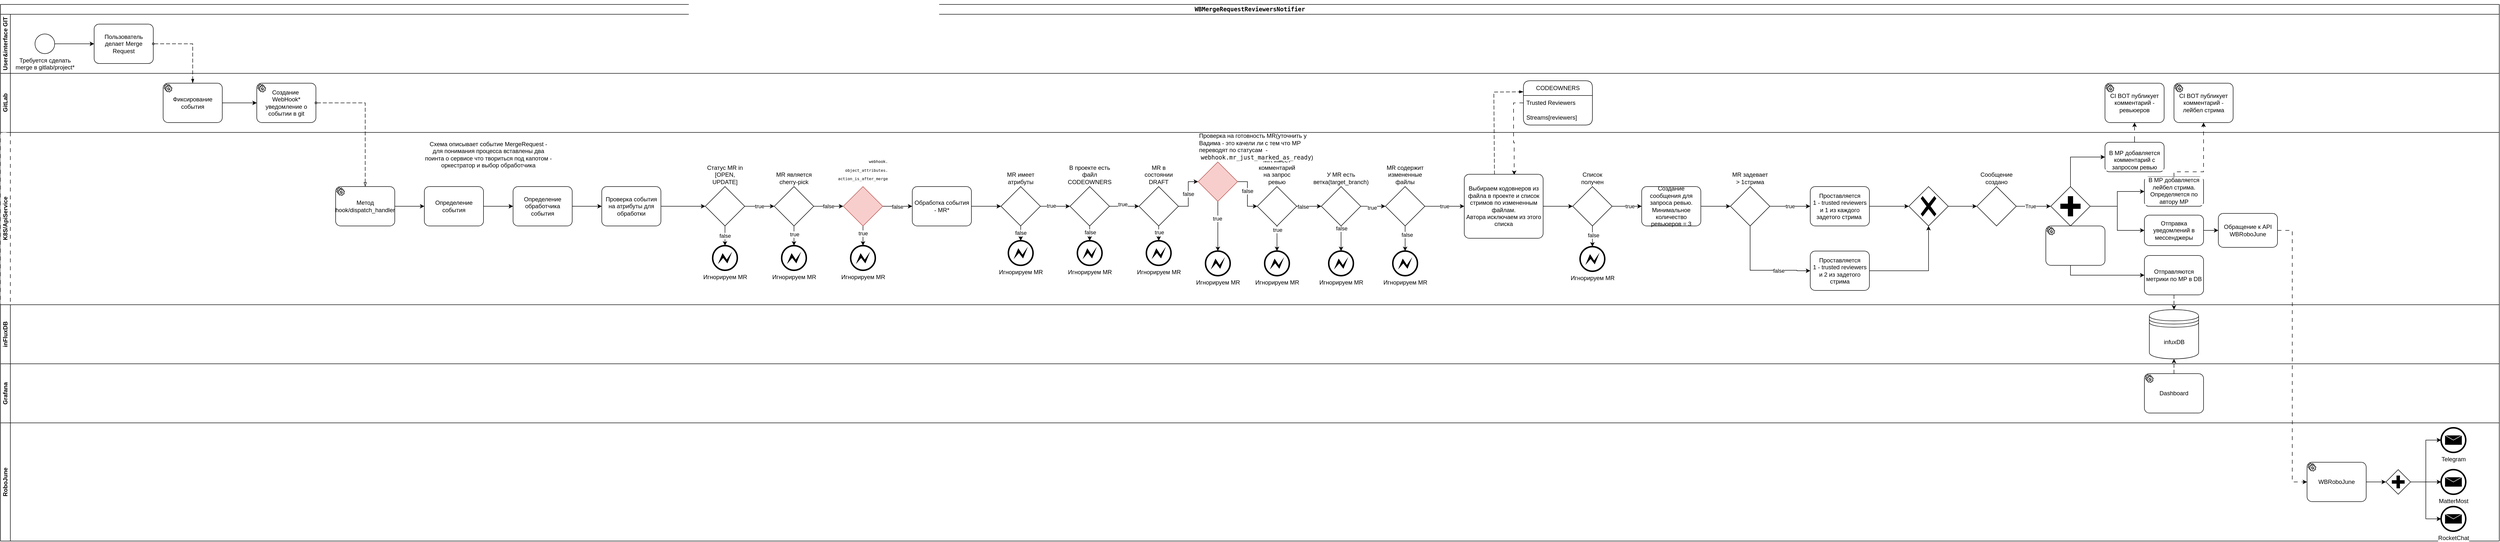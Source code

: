 <mxfile version="24.7.6">
  <diagram name="Страница — 1" id="nklOkvfzrRtws5OwsM_5">
    <mxGraphModel dx="575" dy="325" grid="1" gridSize="10" guides="1" tooltips="1" connect="1" arrows="1" fold="1" page="1" pageScale="1" pageWidth="827" pageHeight="1169" math="0" shadow="0">
      <root>
        <mxCell id="0" />
        <mxCell id="1" parent="0" />
        <mxCell id="sufuKQDrphvWgy2W6EgG-2" value="Требуется сделать &lt;br&gt;merge в gitlab/project*" style="points=[[0.145,0.145,0],[0.5,0,0],[0.855,0.145,0],[1,0.5,0],[0.855,0.855,0],[0.5,1,0],[0.145,0.855,0],[0,0.5,0]];shape=mxgraph.bpmn.event;html=1;verticalLabelPosition=bottom;labelBackgroundColor=#ffffff;verticalAlign=top;align=center;perimeter=ellipsePerimeter;outlineConnect=0;aspect=fixed;outline=standard;symbol=general;" vertex="1" parent="1">
          <mxGeometry x="80" y="80" width="40" height="40" as="geometry" />
        </mxCell>
        <mxCell id="sufuKQDrphvWgy2W6EgG-3" value="Пользователь делает Merge Request" style="points=[[0.25,0,0],[0.5,0,0],[0.75,0,0],[1,0.25,0],[1,0.5,0],[1,0.75,0],[0.75,1,0],[0.5,1,0],[0.25,1,0],[0,0.75,0],[0,0.5,0],[0,0.25,0]];shape=mxgraph.bpmn.task;whiteSpace=wrap;rectStyle=rounded;size=10;html=1;container=1;expand=0;collapsible=0;taskMarker=abstract;" vertex="1" parent="1">
          <mxGeometry x="200" y="60" width="120" height="80" as="geometry" />
        </mxCell>
        <mxCell id="sufuKQDrphvWgy2W6EgG-8" style="edgeStyle=orthogonalEdgeStyle;rounded=0;orthogonalLoop=1;jettySize=auto;html=1;entryX=0;entryY=0.5;entryDx=0;entryDy=0;entryPerimeter=0;" edge="1" parent="1" source="sufuKQDrphvWgy2W6EgG-2" target="sufuKQDrphvWgy2W6EgG-3">
          <mxGeometry relative="1" as="geometry" />
        </mxCell>
        <mxCell id="sufuKQDrphvWgy2W6EgG-11" value="&lt;div style=&quot;background-color:#ffffff;color:#080808&quot;&gt;&lt;pre style=&quot;font-family:&#39;JetBrains Mono&#39;,monospace;font-size:9,8pt;&quot;&gt;&lt;span style=&quot;color:#000000;&quot;&gt;WBMergeRequestReviewersNotifier&lt;/span&gt;&lt;/pre&gt;&lt;/div&gt;" style="swimlane;html=1;childLayout=stackLayout;resizeParent=1;resizeParentMax=0;horizontal=1;startSize=20;horizontalStack=0;whiteSpace=wrap;movable=1;resizable=1;rotatable=1;deletable=1;editable=1;locked=0;connectable=1;fillStyle=hatch;" vertex="1" parent="1">
          <mxGeometry x="10" y="20" width="5070" height="610" as="geometry" />
        </mxCell>
        <mxCell id="sufuKQDrphvWgy2W6EgG-12" value="User&amp;amp;interface GIT" style="swimlane;html=1;startSize=20;horizontal=0;" vertex="1" parent="sufuKQDrphvWgy2W6EgG-11">
          <mxGeometry y="20" width="5070" height="120" as="geometry">
            <mxRectangle y="20" width="480" height="30" as="alternateBounds" />
          </mxGeometry>
        </mxCell>
        <mxCell id="sufuKQDrphvWgy2W6EgG-22" value="" style="dashed=1;dashPattern=8 4;endArrow=blockThin;endFill=1;startArrow=oval;startFill=0;endSize=6;startSize=4;html=1;rounded=0;entryX=0.5;entryY=0;entryDx=0;entryDy=0;entryPerimeter=0;" edge="1" parent="sufuKQDrphvWgy2W6EgG-12" target="sufuKQDrphvWgy2W6EgG-21">
          <mxGeometry width="160" relative="1" as="geometry">
            <mxPoint x="310" y="60" as="sourcePoint" />
            <mxPoint x="470" y="60" as="targetPoint" />
            <Array as="points">
              <mxPoint x="390" y="60" />
            </Array>
          </mxGeometry>
        </mxCell>
        <mxCell id="sufuKQDrphvWgy2W6EgG-13" value="GitLab" style="swimlane;html=1;startSize=20;horizontal=0;" vertex="1" parent="sufuKQDrphvWgy2W6EgG-11">
          <mxGeometry y="140" width="5070" height="120" as="geometry" />
        </mxCell>
        <mxCell id="sufuKQDrphvWgy2W6EgG-20" value="Создание&amp;nbsp;&lt;br&gt;WebHook*&lt;br&gt;уведомление о событии в git" style="points=[[0.25,0,0],[0.5,0,0],[0.75,0,0],[1,0.25,0],[1,0.5,0],[1,0.75,0],[0.75,1,0],[0.5,1,0],[0.25,1,0],[0,0.75,0],[0,0.5,0],[0,0.25,0]];shape=mxgraph.bpmn.task;whiteSpace=wrap;rectStyle=rounded;size=10;html=1;container=1;expand=0;collapsible=0;taskMarker=service;" vertex="1" parent="sufuKQDrphvWgy2W6EgG-13">
          <mxGeometry x="520" y="20" width="120" height="80" as="geometry" />
        </mxCell>
        <mxCell id="sufuKQDrphvWgy2W6EgG-21" value="Фиксирование события" style="points=[[0.25,0,0],[0.5,0,0],[0.75,0,0],[1,0.25,0],[1,0.5,0],[1,0.75,0],[0.75,1,0],[0.5,1,0],[0.25,1,0],[0,0.75,0],[0,0.5,0],[0,0.25,0]];shape=mxgraph.bpmn.task;whiteSpace=wrap;rectStyle=rounded;size=10;html=1;container=1;expand=0;collapsible=0;taskMarker=service;" vertex="1" parent="sufuKQDrphvWgy2W6EgG-13">
          <mxGeometry x="330" y="20" width="120" height="80" as="geometry" />
        </mxCell>
        <mxCell id="sufuKQDrphvWgy2W6EgG-23" style="edgeStyle=orthogonalEdgeStyle;rounded=0;orthogonalLoop=1;jettySize=auto;html=1;entryX=0;entryY=0.5;entryDx=0;entryDy=0;entryPerimeter=0;" edge="1" parent="sufuKQDrphvWgy2W6EgG-13" source="sufuKQDrphvWgy2W6EgG-21" target="sufuKQDrphvWgy2W6EgG-20">
          <mxGeometry relative="1" as="geometry" />
        </mxCell>
        <mxCell id="sufuKQDrphvWgy2W6EgG-25" value="" style="endArrow=blockThin;html=1;labelPosition=left;verticalLabelPosition=middle;align=right;verticalAlign=middle;dashed=1;dashPattern=8 4;endFill=0;startArrow=oval;startFill=0;endSize=6;startSize=4;rounded=0;entryX=0.5;entryY=0;entryDx=0;entryDy=0;entryPerimeter=0;" edge="1" parent="sufuKQDrphvWgy2W6EgG-13" target="sufuKQDrphvWgy2W6EgG-24">
          <mxGeometry relative="1" as="geometry">
            <mxPoint x="640" y="60" as="sourcePoint" />
            <mxPoint x="800" y="60" as="targetPoint" />
            <Array as="points">
              <mxPoint x="740" y="60" />
            </Array>
          </mxGeometry>
        </mxCell>
        <mxCell id="sufuKQDrphvWgy2W6EgG-69" value="CODEOWNERS" style="swimlane;fontStyle=0;childLayout=stackLayout;horizontal=1;startSize=30;horizontalStack=0;resizeParent=1;resizeParentMax=0;resizeLast=0;collapsible=1;marginBottom=0;whiteSpace=wrap;html=1;rounded=1;strokeColor=default;align=center;verticalAlign=middle;fontFamily=Helvetica;fontSize=12;fontColor=default;fillColor=default;" vertex="1" parent="sufuKQDrphvWgy2W6EgG-13">
          <mxGeometry x="3090" y="15" width="140" height="90" as="geometry">
            <mxRectangle x="410" y="293" width="130" height="30" as="alternateBounds" />
          </mxGeometry>
        </mxCell>
        <mxCell id="sufuKQDrphvWgy2W6EgG-88" value="Trusted Reviewers" style="text;strokeColor=none;fillColor=none;align=left;verticalAlign=middle;spacingLeft=4;spacingRight=4;overflow=hidden;points=[[0,0.5],[1,0.5]];portConstraint=eastwest;rotatable=0;whiteSpace=wrap;html=1;fontFamily=Helvetica;fontSize=12;fontColor=default;" vertex="1" parent="sufuKQDrphvWgy2W6EgG-69">
          <mxGeometry y="30" width="140" height="30" as="geometry" />
        </mxCell>
        <mxCell id="sufuKQDrphvWgy2W6EgG-70" value="Streams[reviewers]" style="text;strokeColor=none;fillColor=none;align=left;verticalAlign=middle;spacingLeft=4;spacingRight=4;overflow=hidden;points=[[0,0.5],[1,0.5]];portConstraint=eastwest;rotatable=0;whiteSpace=wrap;html=1;fontFamily=Helvetica;fontSize=12;fontColor=default;" vertex="1" parent="sufuKQDrphvWgy2W6EgG-69">
          <mxGeometry y="60" width="140" height="30" as="geometry" />
        </mxCell>
        <mxCell id="sufuKQDrphvWgy2W6EgG-144" value="CI BOT публикует комментарий - ревьюеров" style="points=[[0.25,0,0],[0.5,0,0],[0.75,0,0],[1,0.25,0],[1,0.5,0],[1,0.75,0],[0.75,1,0],[0.5,1,0],[0.25,1,0],[0,0.75,0],[0,0.5,0],[0,0.25,0]];shape=mxgraph.bpmn.task;whiteSpace=wrap;rectStyle=rounded;size=10;html=1;container=1;expand=0;collapsible=0;taskMarker=service;" vertex="1" parent="sufuKQDrphvWgy2W6EgG-13">
          <mxGeometry x="4270" y="20" width="120" height="80" as="geometry" />
        </mxCell>
        <mxCell id="sufuKQDrphvWgy2W6EgG-153" value="CI BOT публикует комментарий - лейбел стрима" style="points=[[0.25,0,0],[0.5,0,0],[0.75,0,0],[1,0.25,0],[1,0.5,0],[1,0.75,0],[0.75,1,0],[0.5,1,0],[0.25,1,0],[0,0.75,0],[0,0.5,0],[0,0.25,0]];shape=mxgraph.bpmn.task;whiteSpace=wrap;rectStyle=rounded;size=10;html=1;container=1;expand=0;collapsible=0;taskMarker=service;" vertex="1" parent="sufuKQDrphvWgy2W6EgG-13">
          <mxGeometry x="4410" y="20" width="120" height="80" as="geometry" />
        </mxCell>
        <mxCell id="sufuKQDrphvWgy2W6EgG-87" value="" style="dashed=1;dashPattern=8 4;endArrow=blockThin;endFill=1;startArrow=oval;startFill=0;endSize=6;startSize=4;html=1;rounded=0;exitX=0.383;exitY=0.019;exitDx=0;exitDy=0;exitPerimeter=0;entryX=0;entryY=0.25;entryDx=0;entryDy=0;" edge="1" parent="sufuKQDrphvWgy2W6EgG-11" source="sufuKQDrphvWgy2W6EgG-85" target="sufuKQDrphvWgy2W6EgG-69">
          <mxGeometry width="160" relative="1" as="geometry">
            <mxPoint x="3100" y="480" as="sourcePoint" />
            <mxPoint x="3260" y="480" as="targetPoint" />
            <Array as="points">
              <mxPoint x="3030" y="178" />
            </Array>
          </mxGeometry>
        </mxCell>
        <mxCell id="sufuKQDrphvWgy2W6EgG-89" style="edgeStyle=orthogonalEdgeStyle;rounded=0;orthogonalLoop=1;jettySize=auto;html=1;entryX=0.633;entryY=0.01;entryDx=0;entryDy=0;entryPerimeter=0;dashed=1;dashPattern=8 8;" edge="1" parent="sufuKQDrphvWgy2W6EgG-11" source="sufuKQDrphvWgy2W6EgG-88" target="sufuKQDrphvWgy2W6EgG-85">
          <mxGeometry relative="1" as="geometry" />
        </mxCell>
        <mxCell id="sufuKQDrphvWgy2W6EgG-146" style="edgeStyle=orthogonalEdgeStyle;rounded=0;orthogonalLoop=1;jettySize=auto;html=1;entryX=0.5;entryY=1;entryDx=0;entryDy=0;entryPerimeter=0;dashed=1;dashPattern=12 12;exitX=0.5;exitY=0;exitDx=0;exitDy=0;" edge="1" parent="sufuKQDrphvWgy2W6EgG-11" source="sufuKQDrphvWgy2W6EgG-142" target="sufuKQDrphvWgy2W6EgG-144">
          <mxGeometry relative="1" as="geometry" />
        </mxCell>
        <mxCell id="sufuKQDrphvWgy2W6EgG-14" value="K8S/ApiService" style="swimlane;html=1;startSize=20;horizontal=0;movable=1;resizable=1;rotatable=1;deletable=1;editable=1;locked=0;connectable=1;dashed=1;dashPattern=8 8;" vertex="1" parent="sufuKQDrphvWgy2W6EgG-11">
          <mxGeometry y="260" width="5070" height="350" as="geometry" />
        </mxCell>
        <mxCell id="sufuKQDrphvWgy2W6EgG-28" value="" style="edgeStyle=orthogonalEdgeStyle;rounded=0;orthogonalLoop=1;jettySize=auto;html=1;entryX=0;entryY=0.5;entryDx=0;entryDy=0;entryPerimeter=0;movable=1;resizable=1;rotatable=1;deletable=1;editable=1;locked=0;connectable=1;" edge="1" parent="sufuKQDrphvWgy2W6EgG-14" source="sufuKQDrphvWgy2W6EgG-24" target="sufuKQDrphvWgy2W6EgG-29">
          <mxGeometry relative="1" as="geometry">
            <mxPoint x="880" y="150" as="targetPoint" />
          </mxGeometry>
        </mxCell>
        <mxCell id="sufuKQDrphvWgy2W6EgG-24" value="Метод hook/dispatch_handler" style="points=[[0.25,0,0],[0.5,0,0],[0.75,0,0],[1,0.25,0],[1,0.5,0],[1,0.75,0],[0.75,1,0],[0.5,1,0],[0.25,1,0],[0,0.75,0],[0,0.5,0],[0,0.25,0]];shape=mxgraph.bpmn.task;whiteSpace=wrap;rectStyle=rounded;size=10;html=1;container=1;expand=0;collapsible=0;taskMarker=service;movable=1;resizable=1;rotatable=1;deletable=1;editable=1;locked=0;connectable=1;" vertex="1" parent="sufuKQDrphvWgy2W6EgG-14">
          <mxGeometry x="680" y="110" width="120" height="80" as="geometry" />
        </mxCell>
        <mxCell id="sufuKQDrphvWgy2W6EgG-31" value="" style="edgeStyle=orthogonalEdgeStyle;rounded=0;orthogonalLoop=1;jettySize=auto;html=1;entryX=0;entryY=0.5;entryDx=0;entryDy=0;entryPerimeter=0;movable=1;resizable=1;rotatable=1;deletable=1;editable=1;locked=0;connectable=1;" edge="1" parent="sufuKQDrphvWgy2W6EgG-14" source="sufuKQDrphvWgy2W6EgG-29" target="sufuKQDrphvWgy2W6EgG-32">
          <mxGeometry relative="1" as="geometry">
            <mxPoint x="1050.0" y="150" as="targetPoint" />
          </mxGeometry>
        </mxCell>
        <mxCell id="sufuKQDrphvWgy2W6EgG-29" value="Определение события" style="points=[[0.25,0,0],[0.5,0,0],[0.75,0,0],[1,0.25,0],[1,0.5,0],[1,0.75,0],[0.75,1,0],[0.5,1,0],[0.25,1,0],[0,0.75,0],[0,0.5,0],[0,0.25,0]];shape=mxgraph.bpmn.task;whiteSpace=wrap;rectStyle=rounded;size=10;html=1;container=1;expand=0;collapsible=0;taskMarker=abstract;movable=1;resizable=1;rotatable=1;deletable=1;editable=1;locked=0;connectable=1;" vertex="1" parent="sufuKQDrphvWgy2W6EgG-14">
          <mxGeometry x="860" y="110" width="120" height="80" as="geometry" />
        </mxCell>
        <mxCell id="sufuKQDrphvWgy2W6EgG-35" style="edgeStyle=orthogonalEdgeStyle;rounded=0;orthogonalLoop=1;jettySize=auto;html=1;movable=1;resizable=1;rotatable=1;deletable=1;editable=1;locked=0;connectable=1;" edge="1" parent="sufuKQDrphvWgy2W6EgG-14" source="sufuKQDrphvWgy2W6EgG-32" target="sufuKQDrphvWgy2W6EgG-33">
          <mxGeometry relative="1" as="geometry" />
        </mxCell>
        <mxCell id="sufuKQDrphvWgy2W6EgG-32" value="Определение обработчика события" style="points=[[0.25,0,0],[0.5,0,0],[0.75,0,0],[1,0.25,0],[1,0.5,0],[1,0.75,0],[0.75,1,0],[0.5,1,0],[0.25,1,0],[0,0.75,0],[0,0.5,0],[0,0.25,0]];shape=mxgraph.bpmn.task;whiteSpace=wrap;rectStyle=rounded;size=10;html=1;container=1;expand=0;collapsible=0;taskMarker=abstract;movable=1;resizable=1;rotatable=1;deletable=1;editable=1;locked=0;connectable=1;" vertex="1" parent="sufuKQDrphvWgy2W6EgG-14">
          <mxGeometry x="1040" y="110" width="120" height="80" as="geometry" />
        </mxCell>
        <mxCell id="sufuKQDrphvWgy2W6EgG-56" style="edgeStyle=orthogonalEdgeStyle;rounded=0;orthogonalLoop=1;jettySize=auto;html=1;entryX=0;entryY=0.5;entryDx=0;entryDy=0;" edge="1" parent="sufuKQDrphvWgy2W6EgG-14" source="sufuKQDrphvWgy2W6EgG-33" target="sufuKQDrphvWgy2W6EgG-50">
          <mxGeometry relative="1" as="geometry" />
        </mxCell>
        <mxCell id="sufuKQDrphvWgy2W6EgG-33" value="Проверка события на атрибуты для обработки" style="points=[[0.25,0,0],[0.5,0,0],[0.75,0,0],[1,0.25,0],[1,0.5,0],[1,0.75,0],[0.75,1,0],[0.5,1,0],[0.25,1,0],[0,0.75,0],[0,0.5,0],[0,0.25,0]];shape=mxgraph.bpmn.task;whiteSpace=wrap;rectStyle=rounded;size=10;html=1;container=1;expand=0;collapsible=0;taskMarker=abstract;movable=1;resizable=1;rotatable=1;deletable=1;editable=1;locked=0;connectable=1;" vertex="1" parent="sufuKQDrphvWgy2W6EgG-14">
          <mxGeometry x="1220" y="110" width="120" height="80" as="geometry" />
        </mxCell>
        <mxCell id="sufuKQDrphvWgy2W6EgG-45" value="" style="edgeStyle=orthogonalEdgeStyle;rounded=0;orthogonalLoop=1;jettySize=auto;html=1;" edge="1" parent="sufuKQDrphvWgy2W6EgG-14" source="sufuKQDrphvWgy2W6EgG-42" target="sufuKQDrphvWgy2W6EgG-48">
          <mxGeometry relative="1" as="geometry">
            <mxPoint x="1700.0" y="220" as="targetPoint" />
          </mxGeometry>
        </mxCell>
        <mxCell id="sufuKQDrphvWgy2W6EgG-49" value="true" style="edgeLabel;html=1;align=center;verticalAlign=middle;resizable=0;points=[];" vertex="1" connectable="0" parent="sufuKQDrphvWgy2W6EgG-45">
          <mxGeometry x="-0.184" y="1" relative="1" as="geometry">
            <mxPoint as="offset" />
          </mxGeometry>
        </mxCell>
        <mxCell id="sufuKQDrphvWgy2W6EgG-61" value="false" style="edgeStyle=orthogonalEdgeStyle;rounded=0;orthogonalLoop=1;jettySize=auto;html=1;" edge="1" parent="sufuKQDrphvWgy2W6EgG-14" source="sufuKQDrphvWgy2W6EgG-42" target="sufuKQDrphvWgy2W6EgG-54">
          <mxGeometry relative="1" as="geometry" />
        </mxCell>
        <mxCell id="sufuKQDrphvWgy2W6EgG-42" value="MR является cherry-pick" style="rhombus;whiteSpace=wrap;html=1;resizable=1;labelPosition=center;verticalLabelPosition=top;align=center;verticalAlign=bottom;" vertex="1" parent="sufuKQDrphvWgy2W6EgG-14">
          <mxGeometry x="1570" y="110" width="80" height="80" as="geometry" />
        </mxCell>
        <mxCell id="sufuKQDrphvWgy2W6EgG-46" value="Схема описывает событие MergeRequest - для понимания процесса вставлены два поинта о сервисе что твориться под капотом - оркестратор и выбор обработчика" style="text;html=1;strokeColor=none;fillColor=none;align=center;verticalAlign=middle;whiteSpace=wrap;rounded=0;" vertex="1" parent="sufuKQDrphvWgy2W6EgG-14">
          <mxGeometry x="860" y="30" width="260" height="30" as="geometry" />
        </mxCell>
        <mxCell id="sufuKQDrphvWgy2W6EgG-48" value="Игнорируем MR" style="points=[[0.145,0.145,0],[0.5,0,0],[0.855,0.145,0],[1,0.5,0],[0.855,0.855,0],[0.5,1,0],[0.145,0.855,0],[0,0.5,0]];shape=mxgraph.bpmn.event;html=1;verticalLabelPosition=bottom;labelBackgroundColor=#ffffff;verticalAlign=top;align=center;perimeter=ellipsePerimeter;outlineConnect=0;aspect=fixed;outline=end;symbol=error;" vertex="1" parent="sufuKQDrphvWgy2W6EgG-14">
          <mxGeometry x="1585" y="230" width="50" height="50" as="geometry" />
        </mxCell>
        <mxCell id="sufuKQDrphvWgy2W6EgG-57" value="true" style="edgeStyle=orthogonalEdgeStyle;rounded=0;orthogonalLoop=1;jettySize=auto;html=1;entryX=0;entryY=0.5;entryDx=0;entryDy=0;" edge="1" parent="sufuKQDrphvWgy2W6EgG-14" source="sufuKQDrphvWgy2W6EgG-50" target="sufuKQDrphvWgy2W6EgG-42">
          <mxGeometry relative="1" as="geometry" />
        </mxCell>
        <mxCell id="sufuKQDrphvWgy2W6EgG-50" value="Cтатус MR in [OPEN, UPDATE]" style="rhombus;whiteSpace=wrap;html=1;verticalAlign=bottom;resizable=1;labelPosition=center;verticalLabelPosition=top;align=center;" vertex="1" parent="sufuKQDrphvWgy2W6EgG-14">
          <mxGeometry x="1430" y="110" width="80" height="80" as="geometry" />
        </mxCell>
        <mxCell id="sufuKQDrphvWgy2W6EgG-52" value="Игнорируем MR" style="points=[[0.145,0.145,0],[0.5,0,0],[0.855,0.145,0],[1,0.5,0],[0.855,0.855,0],[0.5,1,0],[0.145,0.855,0],[0,0.5,0]];shape=mxgraph.bpmn.event;html=1;verticalLabelPosition=bottom;labelBackgroundColor=#ffffff;verticalAlign=top;align=center;perimeter=ellipsePerimeter;outlineConnect=0;aspect=fixed;outline=end;symbol=error;" vertex="1" parent="sufuKQDrphvWgy2W6EgG-14">
          <mxGeometry x="1445" y="230" width="50" height="50" as="geometry" />
        </mxCell>
        <mxCell id="sufuKQDrphvWgy2W6EgG-53" value="false" style="edgeStyle=orthogonalEdgeStyle;rounded=0;orthogonalLoop=1;jettySize=auto;html=1;entryX=0.5;entryY=0;entryDx=0;entryDy=0;entryPerimeter=0;exitX=0.5;exitY=1;exitDx=0;exitDy=0;" edge="1" parent="sufuKQDrphvWgy2W6EgG-14" source="sufuKQDrphvWgy2W6EgG-50" target="sufuKQDrphvWgy2W6EgG-52">
          <mxGeometry relative="1" as="geometry" />
        </mxCell>
        <mxCell id="sufuKQDrphvWgy2W6EgG-59" value="" style="edgeStyle=orthogonalEdgeStyle;rounded=0;orthogonalLoop=1;jettySize=auto;html=1;" edge="1" parent="sufuKQDrphvWgy2W6EgG-14" source="sufuKQDrphvWgy2W6EgG-54" target="sufuKQDrphvWgy2W6EgG-58">
          <mxGeometry relative="1" as="geometry" />
        </mxCell>
        <mxCell id="sufuKQDrphvWgy2W6EgG-60" value="true" style="edgeLabel;html=1;align=center;verticalAlign=middle;resizable=0;points=[];" vertex="1" connectable="0" parent="sufuKQDrphvWgy2W6EgG-59">
          <mxGeometry x="-0.281" relative="1" as="geometry">
            <mxPoint as="offset" />
          </mxGeometry>
        </mxCell>
        <mxCell id="sufuKQDrphvWgy2W6EgG-63" value="false" style="edgeStyle=orthogonalEdgeStyle;rounded=0;orthogonalLoop=1;jettySize=auto;html=1;" edge="1" parent="sufuKQDrphvWgy2W6EgG-14" source="sufuKQDrphvWgy2W6EgG-54">
          <mxGeometry relative="1" as="geometry">
            <mxPoint x="1850" y="150" as="targetPoint" />
          </mxGeometry>
        </mxCell>
        <mxCell id="sufuKQDrphvWgy2W6EgG-54" value="&lt;pre style=&quot;color: rgb(8, 8, 8); font-size: 8px; text-align: right; font-family: &amp;quot;JetBrains Mono&amp;quot;, monospace;&quot;&gt;&lt;span style=&quot;color: rgb(0, 0, 0);&quot;&gt;webhook&lt;/span&gt;.&lt;/pre&gt;&lt;pre style=&quot;color: rgb(8, 8, 8); font-size: 8px; text-align: right; font-family: &amp;quot;JetBrains Mono&amp;quot;, monospace;&quot;&gt;object_attributes.&lt;/pre&gt;&lt;pre style=&quot;color: rgb(8, 8, 8); font-size: 8px; text-align: right; font-family: &amp;quot;JetBrains Mono&amp;quot;, monospace;&quot;&gt;action_is_after_merge&lt;/pre&gt;" style="rhombus;whiteSpace=wrap;html=1;verticalAlign=bottom;resizable=1;labelPosition=center;verticalLabelPosition=top;align=center;fillColor=#f8cecc;strokeColor=#b85450;" vertex="1" parent="sufuKQDrphvWgy2W6EgG-14">
          <mxGeometry x="1710" y="110" width="80" height="80" as="geometry" />
        </mxCell>
        <mxCell id="sufuKQDrphvWgy2W6EgG-58" value="Игнорируем MR" style="points=[[0.145,0.145,0],[0.5,0,0],[0.855,0.145,0],[1,0.5,0],[0.855,0.855,0],[0.5,1,0],[0.145,0.855,0],[0,0.5,0]];shape=mxgraph.bpmn.event;html=1;verticalLabelPosition=bottom;labelBackgroundColor=#ffffff;verticalAlign=top;align=center;perimeter=ellipsePerimeter;outlineConnect=0;aspect=fixed;outline=end;symbol=error;" vertex="1" parent="sufuKQDrphvWgy2W6EgG-14">
          <mxGeometry x="1725" y="230" width="50" height="50" as="geometry" />
        </mxCell>
        <mxCell id="sufuKQDrphvWgy2W6EgG-66" value="" style="edgeStyle=orthogonalEdgeStyle;rounded=0;orthogonalLoop=1;jettySize=auto;html=1;" edge="1" parent="sufuKQDrphvWgy2W6EgG-14" source="sufuKQDrphvWgy2W6EgG-64" target="sufuKQDrphvWgy2W6EgG-65">
          <mxGeometry relative="1" as="geometry" />
        </mxCell>
        <mxCell id="sufuKQDrphvWgy2W6EgG-64" value="Обработка события - MR*" style="points=[[0.25,0,0],[0.5,0,0],[0.75,0,0],[1,0.25,0],[1,0.5,0],[1,0.75,0],[0.75,1,0],[0.5,1,0],[0.25,1,0],[0,0.75,0],[0,0.5,0],[0,0.25,0]];shape=mxgraph.bpmn.task;whiteSpace=wrap;rectStyle=rounded;size=10;html=1;container=1;expand=0;collapsible=0;taskMarker=abstract;" vertex="1" parent="sufuKQDrphvWgy2W6EgG-14">
          <mxGeometry x="1850" y="110" width="120" height="80" as="geometry" />
        </mxCell>
        <mxCell id="sufuKQDrphvWgy2W6EgG-68" value="" style="edgeStyle=orthogonalEdgeStyle;rounded=0;orthogonalLoop=1;jettySize=auto;html=1;labelPosition=center;verticalLabelPosition=top;align=center;verticalAlign=bottom;" edge="1" parent="sufuKQDrphvWgy2W6EgG-14" source="sufuKQDrphvWgy2W6EgG-65" target="sufuKQDrphvWgy2W6EgG-67">
          <mxGeometry relative="1" as="geometry" />
        </mxCell>
        <mxCell id="sufuKQDrphvWgy2W6EgG-112" value="true" style="edgeLabel;html=1;align=center;verticalAlign=middle;resizable=0;points=[];" vertex="1" connectable="0" parent="sufuKQDrphvWgy2W6EgG-68">
          <mxGeometry x="-0.29" y="1" relative="1" as="geometry">
            <mxPoint as="offset" />
          </mxGeometry>
        </mxCell>
        <mxCell id="sufuKQDrphvWgy2W6EgG-106" value="" style="edgeStyle=orthogonalEdgeStyle;rounded=0;orthogonalLoop=1;jettySize=auto;html=1;" edge="1" parent="sufuKQDrphvWgy2W6EgG-14" source="sufuKQDrphvWgy2W6EgG-65" target="sufuKQDrphvWgy2W6EgG-92">
          <mxGeometry relative="1" as="geometry" />
        </mxCell>
        <mxCell id="sufuKQDrphvWgy2W6EgG-109" value="false" style="edgeLabel;html=1;align=center;verticalAlign=middle;resizable=0;points=[];" vertex="1" connectable="0" parent="sufuKQDrphvWgy2W6EgG-106">
          <mxGeometry x="-0.442" relative="1" as="geometry">
            <mxPoint as="offset" />
          </mxGeometry>
        </mxCell>
        <mxCell id="sufuKQDrphvWgy2W6EgG-65" value="MR имеет атрибуты" style="rhombus;whiteSpace=wrap;html=1;labelPosition=center;verticalLabelPosition=top;align=center;verticalAlign=bottom;" vertex="1" parent="sufuKQDrphvWgy2W6EgG-14">
          <mxGeometry x="2030" y="110" width="80" height="80" as="geometry" />
        </mxCell>
        <mxCell id="sufuKQDrphvWgy2W6EgG-73" value="" style="edgeStyle=orthogonalEdgeStyle;rounded=0;orthogonalLoop=1;jettySize=auto;html=1;labelPosition=center;verticalLabelPosition=top;align=center;verticalAlign=bottom;" edge="1" parent="sufuKQDrphvWgy2W6EgG-14" source="sufuKQDrphvWgy2W6EgG-67" target="sufuKQDrphvWgy2W6EgG-72">
          <mxGeometry relative="1" as="geometry" />
        </mxCell>
        <mxCell id="sufuKQDrphvWgy2W6EgG-113" value="true" style="edgeLabel;html=1;align=center;verticalAlign=middle;resizable=0;points=[];" vertex="1" connectable="0" parent="sufuKQDrphvWgy2W6EgG-73">
          <mxGeometry x="-0.094" y="4" relative="1" as="geometry">
            <mxPoint as="offset" />
          </mxGeometry>
        </mxCell>
        <mxCell id="sufuKQDrphvWgy2W6EgG-105" value="" style="edgeStyle=orthogonalEdgeStyle;rounded=0;orthogonalLoop=1;jettySize=auto;html=1;" edge="1" parent="sufuKQDrphvWgy2W6EgG-14" source="sufuKQDrphvWgy2W6EgG-67" target="sufuKQDrphvWgy2W6EgG-93">
          <mxGeometry relative="1" as="geometry" />
        </mxCell>
        <mxCell id="sufuKQDrphvWgy2W6EgG-110" value="false" style="edgeLabel;html=1;align=center;verticalAlign=middle;resizable=0;points=[];" vertex="1" connectable="0" parent="sufuKQDrphvWgy2W6EgG-105">
          <mxGeometry x="0.094" y="-1" relative="1" as="geometry">
            <mxPoint as="offset" />
          </mxGeometry>
        </mxCell>
        <mxCell id="sufuKQDrphvWgy2W6EgG-67" value="В проекте есть файл CODEOWNERS" style="rhombus;whiteSpace=wrap;html=1;labelPosition=center;verticalLabelPosition=top;align=center;verticalAlign=bottom;" vertex="1" parent="sufuKQDrphvWgy2W6EgG-14">
          <mxGeometry x="2170" y="110" width="80" height="80" as="geometry" />
        </mxCell>
        <mxCell id="sufuKQDrphvWgy2W6EgG-79" value="" style="edgeStyle=orthogonalEdgeStyle;rounded=0;orthogonalLoop=1;jettySize=auto;html=1;" edge="1" parent="sufuKQDrphvWgy2W6EgG-14" source="sufuKQDrphvWgy2W6EgG-72" target="sufuKQDrphvWgy2W6EgG-78">
          <mxGeometry relative="1" as="geometry" />
        </mxCell>
        <mxCell id="sufuKQDrphvWgy2W6EgG-114" value="false" style="edgeLabel;html=1;align=center;verticalAlign=middle;resizable=0;points=[];" vertex="1" connectable="0" parent="sufuKQDrphvWgy2W6EgG-79">
          <mxGeometry x="-0.001" relative="1" as="geometry">
            <mxPoint as="offset" />
          </mxGeometry>
        </mxCell>
        <mxCell id="sufuKQDrphvWgy2W6EgG-104" value="" style="edgeStyle=orthogonalEdgeStyle;rounded=0;orthogonalLoop=1;jettySize=auto;html=1;" edge="1" parent="sufuKQDrphvWgy2W6EgG-14" source="sufuKQDrphvWgy2W6EgG-72" target="sufuKQDrphvWgy2W6EgG-94">
          <mxGeometry relative="1" as="geometry" />
        </mxCell>
        <mxCell id="sufuKQDrphvWgy2W6EgG-111" value="true" style="edgeLabel;html=1;align=center;verticalAlign=middle;resizable=0;points=[];" vertex="1" connectable="0" parent="sufuKQDrphvWgy2W6EgG-104">
          <mxGeometry x="0.094" y="-1" relative="1" as="geometry">
            <mxPoint as="offset" />
          </mxGeometry>
        </mxCell>
        <mxCell id="sufuKQDrphvWgy2W6EgG-72" value="MR в состоянии DRAFT" style="rhombus;whiteSpace=wrap;html=1;labelPosition=center;verticalLabelPosition=top;align=center;verticalAlign=bottom;" vertex="1" parent="sufuKQDrphvWgy2W6EgG-14">
          <mxGeometry x="2310" y="110" width="80" height="80" as="geometry" />
        </mxCell>
        <mxCell id="sufuKQDrphvWgy2W6EgG-77" value="" style="edgeStyle=orthogonalEdgeStyle;rounded=0;orthogonalLoop=1;jettySize=auto;html=1;" edge="1" parent="sufuKQDrphvWgy2W6EgG-14" source="sufuKQDrphvWgy2W6EgG-74" target="sufuKQDrphvWgy2W6EgG-76">
          <mxGeometry relative="1" as="geometry" />
        </mxCell>
        <mxCell id="sufuKQDrphvWgy2W6EgG-118" value="false" style="edgeLabel;html=1;align=center;verticalAlign=middle;resizable=0;points=[];" vertex="1" connectable="0" parent="sufuKQDrphvWgy2W6EgG-77">
          <mxGeometry x="-0.478" y="-1" relative="1" as="geometry">
            <mxPoint as="offset" />
          </mxGeometry>
        </mxCell>
        <mxCell id="sufuKQDrphvWgy2W6EgG-103" value="" style="edgeStyle=orthogonalEdgeStyle;rounded=0;orthogonalLoop=1;jettySize=auto;html=1;" edge="1" parent="sufuKQDrphvWgy2W6EgG-14" source="sufuKQDrphvWgy2W6EgG-74" target="sufuKQDrphvWgy2W6EgG-96">
          <mxGeometry relative="1" as="geometry" />
        </mxCell>
        <mxCell id="sufuKQDrphvWgy2W6EgG-117" value="true" style="edgeLabel;html=1;align=center;verticalAlign=middle;resizable=0;points=[];" vertex="1" connectable="0" parent="sufuKQDrphvWgy2W6EgG-103">
          <mxGeometry x="-0.678" y="1" relative="1" as="geometry">
            <mxPoint as="offset" />
          </mxGeometry>
        </mxCell>
        <mxCell id="sufuKQDrphvWgy2W6EgG-74" value="MR имеет комментарий на запрос ревью" style="rhombus;whiteSpace=wrap;html=1;labelPosition=center;verticalLabelPosition=top;align=center;verticalAlign=bottom;" vertex="1" parent="sufuKQDrphvWgy2W6EgG-14">
          <mxGeometry x="2550" y="110" width="80" height="80" as="geometry" />
        </mxCell>
        <mxCell id="sufuKQDrphvWgy2W6EgG-102" value="" style="edgeStyle=orthogonalEdgeStyle;rounded=0;orthogonalLoop=1;jettySize=auto;html=1;" edge="1" parent="sufuKQDrphvWgy2W6EgG-14" source="sufuKQDrphvWgy2W6EgG-76" target="sufuKQDrphvWgy2W6EgG-97">
          <mxGeometry relative="1" as="geometry" />
        </mxCell>
        <mxCell id="sufuKQDrphvWgy2W6EgG-120" value="false" style="edgeLabel;html=1;align=center;verticalAlign=middle;resizable=0;points=[];" vertex="1" connectable="0" parent="sufuKQDrphvWgy2W6EgG-102">
          <mxGeometry x="-0.819" y="1" relative="1" as="geometry">
            <mxPoint as="offset" />
          </mxGeometry>
        </mxCell>
        <mxCell id="sufuKQDrphvWgy2W6EgG-76" value="У MR есть ветка(target_branch)" style="rhombus;whiteSpace=wrap;html=1;verticalAlign=bottom;labelPosition=center;verticalLabelPosition=top;align=center;" vertex="1" parent="sufuKQDrphvWgy2W6EgG-14">
          <mxGeometry x="2680" y="110" width="80" height="80" as="geometry" />
        </mxCell>
        <mxCell id="sufuKQDrphvWgy2W6EgG-80" value="" style="edgeStyle=orthogonalEdgeStyle;rounded=0;orthogonalLoop=1;jettySize=auto;html=1;" edge="1" parent="sufuKQDrphvWgy2W6EgG-14" source="sufuKQDrphvWgy2W6EgG-78" target="sufuKQDrphvWgy2W6EgG-74">
          <mxGeometry relative="1" as="geometry" />
        </mxCell>
        <mxCell id="sufuKQDrphvWgy2W6EgG-115" value="false" style="edgeLabel;html=1;align=center;verticalAlign=middle;resizable=0;points=[];" vertex="1" connectable="0" parent="sufuKQDrphvWgy2W6EgG-80">
          <mxGeometry x="-0.129" relative="1" as="geometry">
            <mxPoint as="offset" />
          </mxGeometry>
        </mxCell>
        <mxCell id="sufuKQDrphvWgy2W6EgG-107" value="" style="edgeStyle=orthogonalEdgeStyle;rounded=0;orthogonalLoop=1;jettySize=auto;html=1;" edge="1" parent="sufuKQDrphvWgy2W6EgG-14" source="sufuKQDrphvWgy2W6EgG-78" target="sufuKQDrphvWgy2W6EgG-95">
          <mxGeometry relative="1" as="geometry" />
        </mxCell>
        <mxCell id="sufuKQDrphvWgy2W6EgG-116" value="true" style="edgeLabel;html=1;align=center;verticalAlign=middle;resizable=0;points=[];" vertex="1" connectable="0" parent="sufuKQDrphvWgy2W6EgG-107">
          <mxGeometry x="-0.313" y="-1" relative="1" as="geometry">
            <mxPoint as="offset" />
          </mxGeometry>
        </mxCell>
        <mxCell id="sufuKQDrphvWgy2W6EgG-78" value="Проверка на готовность MR(уточнить у Вадима - это качели ли с тем что МР переводят по статусам&amp;nbsp; -&amp;nbsp;&lt;span style=&quot;font-family: &amp;quot;JetBrains Mono&amp;quot;, monospace; background-color: rgb(255, 255, 255);&quot;&gt;webhook&lt;/span&gt;&lt;span style=&quot;font-family: &amp;quot;JetBrains Mono&amp;quot;, monospace; background-color: rgb(255, 255, 255); color: rgb(8, 8, 8);&quot;&gt;.mr_just_marked_as_ready&lt;/span&gt;&lt;span style=&quot;background-color: initial;&quot;&gt;)&lt;/span&gt;" style="rhombus;whiteSpace=wrap;html=1;verticalAlign=bottom;labelPosition=center;verticalLabelPosition=top;align=left;fillColor=#f8cecc;strokeColor=#b85450;" vertex="1" parent="sufuKQDrphvWgy2W6EgG-14">
          <mxGeometry x="2430" y="60" width="80" height="80" as="geometry" />
        </mxCell>
        <mxCell id="sufuKQDrphvWgy2W6EgG-82" style="edgeStyle=orthogonalEdgeStyle;rounded=0;orthogonalLoop=1;jettySize=auto;html=1;entryX=0;entryY=0.5;entryDx=0;entryDy=0;entryPerimeter=0;" edge="1" parent="sufuKQDrphvWgy2W6EgG-14" source="sufuKQDrphvWgy2W6EgG-76">
          <mxGeometry relative="1" as="geometry">
            <mxPoint x="2810" y="150" as="targetPoint" />
          </mxGeometry>
        </mxCell>
        <mxCell id="sufuKQDrphvWgy2W6EgG-119" value="true" style="edgeLabel;html=1;align=center;verticalAlign=middle;resizable=0;points=[];" vertex="1" connectable="0" parent="sufuKQDrphvWgy2W6EgG-82">
          <mxGeometry x="-0.085" y="-3" relative="1" as="geometry">
            <mxPoint as="offset" />
          </mxGeometry>
        </mxCell>
        <mxCell id="sufuKQDrphvWgy2W6EgG-101" value="" style="edgeStyle=orthogonalEdgeStyle;rounded=0;orthogonalLoop=1;jettySize=auto;html=1;" edge="1" parent="sufuKQDrphvWgy2W6EgG-14" source="sufuKQDrphvWgy2W6EgG-84" target="sufuKQDrphvWgy2W6EgG-98">
          <mxGeometry relative="1" as="geometry" />
        </mxCell>
        <mxCell id="sufuKQDrphvWgy2W6EgG-121" value="false" style="edgeLabel;html=1;align=center;verticalAlign=middle;resizable=0;points=[];" vertex="1" connectable="0" parent="sufuKQDrphvWgy2W6EgG-101">
          <mxGeometry x="-0.315" y="4" relative="1" as="geometry">
            <mxPoint as="offset" />
          </mxGeometry>
        </mxCell>
        <mxCell id="sufuKQDrphvWgy2W6EgG-84" value="MR содержит измененные файлы" style="rhombus;whiteSpace=wrap;html=1;verticalAlign=bottom;labelPosition=center;verticalLabelPosition=top;align=center;" vertex="1" parent="sufuKQDrphvWgy2W6EgG-14">
          <mxGeometry x="2810" y="110" width="80" height="80" as="geometry" />
        </mxCell>
        <mxCell id="sufuKQDrphvWgy2W6EgG-91" style="edgeStyle=orthogonalEdgeStyle;rounded=0;orthogonalLoop=1;jettySize=auto;html=1;" edge="1" parent="sufuKQDrphvWgy2W6EgG-14" source="sufuKQDrphvWgy2W6EgG-85" target="sufuKQDrphvWgy2W6EgG-90">
          <mxGeometry relative="1" as="geometry" />
        </mxCell>
        <mxCell id="sufuKQDrphvWgy2W6EgG-85" value="Выбираем кодовнеров из файла в проекте и список стримов по измененным файлам.&lt;br&gt;Автора исключаем из этого списка" style="points=[[0.25,0,0],[0.5,0,0],[0.75,0,0],[1,0.25,0],[1,0.5,0],[1,0.75,0],[0.75,1,0],[0.5,1,0],[0.25,1,0],[0,0.75,0],[0,0.5,0],[0,0.25,0]];shape=mxgraph.bpmn.task;whiteSpace=wrap;rectStyle=rounded;size=10;html=1;container=1;expand=0;collapsible=0;taskMarker=abstract;" vertex="1" parent="sufuKQDrphvWgy2W6EgG-14">
          <mxGeometry x="2970" y="85" width="160" height="130" as="geometry" />
        </mxCell>
        <mxCell id="sufuKQDrphvWgy2W6EgG-86" value="true" style="edgeStyle=orthogonalEdgeStyle;rounded=0;orthogonalLoop=1;jettySize=auto;html=1;entryX=0;entryY=0.5;entryDx=0;entryDy=0;entryPerimeter=0;" edge="1" parent="sufuKQDrphvWgy2W6EgG-14" source="sufuKQDrphvWgy2W6EgG-84" target="sufuKQDrphvWgy2W6EgG-85">
          <mxGeometry relative="1" as="geometry" />
        </mxCell>
        <mxCell id="sufuKQDrphvWgy2W6EgG-100" value="" style="edgeStyle=orthogonalEdgeStyle;rounded=0;orthogonalLoop=1;jettySize=auto;html=1;" edge="1" parent="sufuKQDrphvWgy2W6EgG-14" source="sufuKQDrphvWgy2W6EgG-90" target="sufuKQDrphvWgy2W6EgG-99">
          <mxGeometry relative="1" as="geometry" />
        </mxCell>
        <mxCell id="sufuKQDrphvWgy2W6EgG-108" value="false" style="edgeLabel;html=1;align=center;verticalAlign=middle;resizable=0;points=[];" vertex="1" connectable="0" parent="sufuKQDrphvWgy2W6EgG-100">
          <mxGeometry x="-0.112" y="2" relative="1" as="geometry">
            <mxPoint as="offset" />
          </mxGeometry>
        </mxCell>
        <mxCell id="sufuKQDrphvWgy2W6EgG-90" value="Список получен" style="rhombus;whiteSpace=wrap;html=1;verticalAlign=bottom;labelPosition=center;verticalLabelPosition=top;align=center;" vertex="1" parent="sufuKQDrphvWgy2W6EgG-14">
          <mxGeometry x="3190" y="110" width="80" height="80" as="geometry" />
        </mxCell>
        <mxCell id="sufuKQDrphvWgy2W6EgG-92" value="Игнорируем MR" style="points=[[0.145,0.145,0],[0.5,0,0],[0.855,0.145,0],[1,0.5,0],[0.855,0.855,0],[0.5,1,0],[0.145,0.855,0],[0,0.5,0]];shape=mxgraph.bpmn.event;html=1;verticalLabelPosition=bottom;labelBackgroundColor=#ffffff;verticalAlign=top;align=center;perimeter=ellipsePerimeter;outlineConnect=0;aspect=fixed;outline=end;symbol=error;" vertex="1" parent="sufuKQDrphvWgy2W6EgG-14">
          <mxGeometry x="2045" y="220" width="50" height="50" as="geometry" />
        </mxCell>
        <mxCell id="sufuKQDrphvWgy2W6EgG-93" value="Игнорируем MR" style="points=[[0.145,0.145,0],[0.5,0,0],[0.855,0.145,0],[1,0.5,0],[0.855,0.855,0],[0.5,1,0],[0.145,0.855,0],[0,0.5,0]];shape=mxgraph.bpmn.event;html=1;verticalLabelPosition=bottom;labelBackgroundColor=#ffffff;verticalAlign=top;align=center;perimeter=ellipsePerimeter;outlineConnect=0;aspect=fixed;outline=end;symbol=error;" vertex="1" parent="sufuKQDrphvWgy2W6EgG-14">
          <mxGeometry x="2185" y="220" width="50" height="50" as="geometry" />
        </mxCell>
        <mxCell id="sufuKQDrphvWgy2W6EgG-94" value="Игнорируем MR" style="points=[[0.145,0.145,0],[0.5,0,0],[0.855,0.145,0],[1,0.5,0],[0.855,0.855,0],[0.5,1,0],[0.145,0.855,0],[0,0.5,0]];shape=mxgraph.bpmn.event;html=1;verticalLabelPosition=bottom;labelBackgroundColor=#ffffff;verticalAlign=top;align=center;perimeter=ellipsePerimeter;outlineConnect=0;aspect=fixed;outline=end;symbol=error;" vertex="1" parent="sufuKQDrphvWgy2W6EgG-14">
          <mxGeometry x="2325" y="220" width="50" height="50" as="geometry" />
        </mxCell>
        <mxCell id="sufuKQDrphvWgy2W6EgG-95" value="Игнорируем MR" style="points=[[0.145,0.145,0],[0.5,0,0],[0.855,0.145,0],[1,0.5,0],[0.855,0.855,0],[0.5,1,0],[0.145,0.855,0],[0,0.5,0]];shape=mxgraph.bpmn.event;html=1;verticalLabelPosition=bottom;labelBackgroundColor=#ffffff;verticalAlign=top;align=center;perimeter=ellipsePerimeter;outlineConnect=0;aspect=fixed;outline=end;symbol=error;" vertex="1" parent="sufuKQDrphvWgy2W6EgG-14">
          <mxGeometry x="2445" y="241" width="50" height="50" as="geometry" />
        </mxCell>
        <mxCell id="sufuKQDrphvWgy2W6EgG-96" value="Игнорируем MR" style="points=[[0.145,0.145,0],[0.5,0,0],[0.855,0.145,0],[1,0.5,0],[0.855,0.855,0],[0.5,1,0],[0.145,0.855,0],[0,0.5,0]];shape=mxgraph.bpmn.event;html=1;verticalLabelPosition=bottom;labelBackgroundColor=#ffffff;verticalAlign=top;align=center;perimeter=ellipsePerimeter;outlineConnect=0;aspect=fixed;outline=end;symbol=error;" vertex="1" parent="sufuKQDrphvWgy2W6EgG-14">
          <mxGeometry x="2565" y="241" width="50" height="50" as="geometry" />
        </mxCell>
        <mxCell id="sufuKQDrphvWgy2W6EgG-97" value="Игнорируем MR" style="points=[[0.145,0.145,0],[0.5,0,0],[0.855,0.145,0],[1,0.5,0],[0.855,0.855,0],[0.5,1,0],[0.145,0.855,0],[0,0.5,0]];shape=mxgraph.bpmn.event;html=1;verticalLabelPosition=bottom;labelBackgroundColor=#ffffff;verticalAlign=top;align=center;perimeter=ellipsePerimeter;outlineConnect=0;aspect=fixed;outline=end;symbol=error;" vertex="1" parent="sufuKQDrphvWgy2W6EgG-14">
          <mxGeometry x="2695" y="241" width="50" height="50" as="geometry" />
        </mxCell>
        <mxCell id="sufuKQDrphvWgy2W6EgG-98" value="Игнорируем MR" style="points=[[0.145,0.145,0],[0.5,0,0],[0.855,0.145,0],[1,0.5,0],[0.855,0.855,0],[0.5,1,0],[0.145,0.855,0],[0,0.5,0]];shape=mxgraph.bpmn.event;html=1;verticalLabelPosition=bottom;labelBackgroundColor=#ffffff;verticalAlign=top;align=center;perimeter=ellipsePerimeter;outlineConnect=0;aspect=fixed;outline=end;symbol=error;" vertex="1" parent="sufuKQDrphvWgy2W6EgG-14">
          <mxGeometry x="2825" y="241" width="50" height="50" as="geometry" />
        </mxCell>
        <mxCell id="sufuKQDrphvWgy2W6EgG-99" value="Игнорируем MR" style="points=[[0.145,0.145,0],[0.5,0,0],[0.855,0.145,0],[1,0.5,0],[0.855,0.855,0],[0.5,1,0],[0.145,0.855,0],[0,0.5,0]];shape=mxgraph.bpmn.event;html=1;verticalLabelPosition=bottom;labelBackgroundColor=#ffffff;verticalAlign=top;align=center;perimeter=ellipsePerimeter;outlineConnect=0;aspect=fixed;outline=end;symbol=error;" vertex="1" parent="sufuKQDrphvWgy2W6EgG-14">
          <mxGeometry x="3205" y="232" width="50" height="50" as="geometry" />
        </mxCell>
        <mxCell id="sufuKQDrphvWgy2W6EgG-122" value="Создание сообщения для запроса ревью. Минимальное количество ревьюеров = 3" style="points=[[0.25,0,0],[0.5,0,0],[0.75,0,0],[1,0.25,0],[1,0.5,0],[1,0.75,0],[0.75,1,0],[0.5,1,0],[0.25,1,0],[0,0.75,0],[0,0.5,0],[0,0.25,0]];shape=mxgraph.bpmn.task;whiteSpace=wrap;rectStyle=rounded;size=10;html=1;container=1;expand=0;collapsible=0;taskMarker=abstract;" vertex="1" parent="sufuKQDrphvWgy2W6EgG-14">
          <mxGeometry x="3330" y="110" width="120" height="80" as="geometry" />
        </mxCell>
        <mxCell id="sufuKQDrphvWgy2W6EgG-123" style="edgeStyle=orthogonalEdgeStyle;rounded=0;orthogonalLoop=1;jettySize=auto;html=1;entryX=0;entryY=0.5;entryDx=0;entryDy=0;entryPerimeter=0;" edge="1" parent="sufuKQDrphvWgy2W6EgG-14" source="sufuKQDrphvWgy2W6EgG-90" target="sufuKQDrphvWgy2W6EgG-122">
          <mxGeometry relative="1" as="geometry" />
        </mxCell>
        <mxCell id="sufuKQDrphvWgy2W6EgG-127" value="true" style="edgeLabel;html=1;align=center;verticalAlign=middle;resizable=0;points=[];" vertex="1" connectable="0" parent="sufuKQDrphvWgy2W6EgG-123">
          <mxGeometry x="0.2" relative="1" as="geometry">
            <mxPoint as="offset" />
          </mxGeometry>
        </mxCell>
        <mxCell id="sufuKQDrphvWgy2W6EgG-125" style="edgeStyle=orthogonalEdgeStyle;rounded=0;orthogonalLoop=1;jettySize=auto;html=1;entryX=0;entryY=0.5;entryDx=0;entryDy=0;entryPerimeter=0;" edge="1" parent="sufuKQDrphvWgy2W6EgG-14" source="sufuKQDrphvWgy2W6EgG-122">
          <mxGeometry relative="1" as="geometry">
            <mxPoint x="3510" y="150" as="targetPoint" />
          </mxGeometry>
        </mxCell>
        <mxCell id="sufuKQDrphvWgy2W6EgG-129" value="MR задевает &amp;gt; 1стрима" style="rhombus;whiteSpace=wrap;html=1;verticalAlign=bottom;labelPosition=center;verticalLabelPosition=top;align=center;" vertex="1" parent="sufuKQDrphvWgy2W6EgG-14">
          <mxGeometry x="3510" y="110" width="80" height="80" as="geometry" />
        </mxCell>
        <mxCell id="sufuKQDrphvWgy2W6EgG-138" value="" style="edgeStyle=orthogonalEdgeStyle;rounded=0;orthogonalLoop=1;jettySize=auto;html=1;" edge="1" parent="sufuKQDrphvWgy2W6EgG-14" source="sufuKQDrphvWgy2W6EgG-132" target="sufuKQDrphvWgy2W6EgG-137">
          <mxGeometry relative="1" as="geometry" />
        </mxCell>
        <mxCell id="sufuKQDrphvWgy2W6EgG-132" value="Проставляется&lt;br&gt;1 - trusted reviewers&lt;div&gt;и 1 из каждого задетого стрима&amp;nbsp;&lt;/div&gt;" style="points=[[0.25,0,0],[0.5,0,0],[0.75,0,0],[1,0.25,0],[1,0.5,0],[1,0.75,0],[0.75,1,0],[0.5,1,0],[0.25,1,0],[0,0.75,0],[0,0.5,0],[0,0.25,0]];shape=mxgraph.bpmn.task;whiteSpace=wrap;rectStyle=rounded;size=10;html=1;container=1;expand=0;collapsible=0;taskMarker=abstract;" vertex="1" parent="sufuKQDrphvWgy2W6EgG-14">
          <mxGeometry x="3672" y="110" width="120" height="80" as="geometry" />
        </mxCell>
        <mxCell id="sufuKQDrphvWgy2W6EgG-133" value="true" style="edgeStyle=orthogonalEdgeStyle;rounded=0;orthogonalLoop=1;jettySize=auto;html=1;entryX=0;entryY=0.5;entryDx=0;entryDy=0;entryPerimeter=0;" edge="1" parent="sufuKQDrphvWgy2W6EgG-14" source="sufuKQDrphvWgy2W6EgG-129" target="sufuKQDrphvWgy2W6EgG-132">
          <mxGeometry relative="1" as="geometry" />
        </mxCell>
        <mxCell id="sufuKQDrphvWgy2W6EgG-134" value="Проставляется&lt;br&gt;1 - trusted reviewers&lt;br&gt;и 2 из задетого стрима" style="points=[[0.25,0,0],[0.5,0,0],[0.75,0,0],[1,0.25,0],[1,0.5,0],[1,0.75,0],[0.75,1,0],[0.5,1,0],[0.25,1,0],[0,0.75,0],[0,0.5,0],[0,0.25,0]];shape=mxgraph.bpmn.task;whiteSpace=wrap;rectStyle=rounded;size=10;html=1;container=1;expand=0;collapsible=0;taskMarker=abstract;" vertex="1" parent="sufuKQDrphvWgy2W6EgG-14">
          <mxGeometry x="3672" y="241" width="120" height="80" as="geometry" />
        </mxCell>
        <mxCell id="sufuKQDrphvWgy2W6EgG-135" style="edgeStyle=orthogonalEdgeStyle;rounded=0;orthogonalLoop=1;jettySize=auto;html=1;entryX=0;entryY=0.5;entryDx=0;entryDy=0;entryPerimeter=0;" edge="1" parent="sufuKQDrphvWgy2W6EgG-14" source="sufuKQDrphvWgy2W6EgG-129" target="sufuKQDrphvWgy2W6EgG-134">
          <mxGeometry relative="1" as="geometry">
            <Array as="points">
              <mxPoint x="3550" y="280" />
              <mxPoint x="3645" y="280" />
              <mxPoint x="3645" y="281" />
            </Array>
          </mxGeometry>
        </mxCell>
        <mxCell id="sufuKQDrphvWgy2W6EgG-136" value="false" style="edgeLabel;html=1;align=center;verticalAlign=middle;resizable=0;points=[];" vertex="1" connectable="0" parent="sufuKQDrphvWgy2W6EgG-135">
          <mxGeometry x="0.386" relative="1" as="geometry">
            <mxPoint y="1" as="offset" />
          </mxGeometry>
        </mxCell>
        <mxCell id="sufuKQDrphvWgy2W6EgG-141" value="" style="edgeStyle=orthogonalEdgeStyle;rounded=0;orthogonalLoop=1;jettySize=auto;html=1;" edge="1" parent="sufuKQDrphvWgy2W6EgG-14" source="sufuKQDrphvWgy2W6EgG-137" target="sufuKQDrphvWgy2W6EgG-140">
          <mxGeometry relative="1" as="geometry" />
        </mxCell>
        <mxCell id="sufuKQDrphvWgy2W6EgG-137" value="" style="points=[[0.25,0.25,0],[0.5,0,0],[0.75,0.25,0],[1,0.5,0],[0.75,0.75,0],[0.5,1,0],[0.25,0.75,0],[0,0.5,0]];shape=mxgraph.bpmn.gateway2;html=1;verticalLabelPosition=bottom;labelBackgroundColor=#ffffff;verticalAlign=top;align=center;perimeter=rhombusPerimeter;outlineConnect=0;outline=none;symbol=none;gwType=exclusive;" vertex="1" parent="sufuKQDrphvWgy2W6EgG-14">
          <mxGeometry x="3872" y="110" width="80" height="80" as="geometry" />
        </mxCell>
        <mxCell id="sufuKQDrphvWgy2W6EgG-139" style="edgeStyle=orthogonalEdgeStyle;rounded=0;orthogonalLoop=1;jettySize=auto;html=1;entryX=0.5;entryY=1;entryDx=0;entryDy=0;entryPerimeter=0;" edge="1" parent="sufuKQDrphvWgy2W6EgG-14" source="sufuKQDrphvWgy2W6EgG-134" target="sufuKQDrphvWgy2W6EgG-137">
          <mxGeometry relative="1" as="geometry" />
        </mxCell>
        <mxCell id="sufuKQDrphvWgy2W6EgG-143" value="" style="edgeStyle=orthogonalEdgeStyle;rounded=0;orthogonalLoop=1;jettySize=auto;html=1;entryX=0;entryY=0.5;entryDx=0;entryDy=0;entryPerimeter=0;" edge="1" parent="sufuKQDrphvWgy2W6EgG-14" source="sufuKQDrphvWgy2W6EgG-140" target="sufuKQDrphvWgy2W6EgG-150">
          <mxGeometry relative="1" as="geometry" />
        </mxCell>
        <mxCell id="sufuKQDrphvWgy2W6EgG-149" value="True" style="edgeLabel;html=1;align=center;verticalAlign=middle;resizable=0;points=[];" vertex="1" connectable="0" parent="sufuKQDrphvWgy2W6EgG-143">
          <mxGeometry x="-0.217" y="1" relative="1" as="geometry">
            <mxPoint x="1" y="1" as="offset" />
          </mxGeometry>
        </mxCell>
        <mxCell id="sufuKQDrphvWgy2W6EgG-140" value="Сообщение создано" style="rhombus;whiteSpace=wrap;html=1;verticalAlign=bottom;labelBackgroundColor=#ffffff;labelPosition=center;verticalLabelPosition=top;align=center;" vertex="1" parent="sufuKQDrphvWgy2W6EgG-14">
          <mxGeometry x="4010" y="110" width="80" height="80" as="geometry" />
        </mxCell>
        <mxCell id="sufuKQDrphvWgy2W6EgG-142" value="В МР добавляется комментарий с запросом ревью" style="rounded=1;whiteSpace=wrap;html=1;verticalAlign=bottom;labelBackgroundColor=#ffffff;" vertex="1" parent="sufuKQDrphvWgy2W6EgG-14">
          <mxGeometry x="4270" y="20" width="120" height="60" as="geometry" />
        </mxCell>
        <mxCell id="sufuKQDrphvWgy2W6EgG-147" value="В МР добавляется лейбел стрима. Определяется по автору МР" style="whiteSpace=wrap;html=1;verticalAlign=bottom;rounded=1;labelBackgroundColor=#ffffff;" vertex="1" parent="sufuKQDrphvWgy2W6EgG-14">
          <mxGeometry x="4350" y="90" width="120" height="60" as="geometry" />
        </mxCell>
        <mxCell id="sufuKQDrphvWgy2W6EgG-151" style="edgeStyle=orthogonalEdgeStyle;rounded=0;orthogonalLoop=1;jettySize=auto;html=1;entryX=0;entryY=0.5;entryDx=0;entryDy=0;exitX=0.5;exitY=0;exitDx=0;exitDy=0;exitPerimeter=0;" edge="1" parent="sufuKQDrphvWgy2W6EgG-14" source="sufuKQDrphvWgy2W6EgG-150" target="sufuKQDrphvWgy2W6EgG-142">
          <mxGeometry relative="1" as="geometry" />
        </mxCell>
        <mxCell id="sufuKQDrphvWgy2W6EgG-152" value="" style="edgeStyle=orthogonalEdgeStyle;rounded=0;orthogonalLoop=1;jettySize=auto;html=1;" edge="1" parent="sufuKQDrphvWgy2W6EgG-14" source="sufuKQDrphvWgy2W6EgG-150" target="sufuKQDrphvWgy2W6EgG-147">
          <mxGeometry relative="1" as="geometry" />
        </mxCell>
        <mxCell id="sufuKQDrphvWgy2W6EgG-155" style="edgeStyle=orthogonalEdgeStyle;rounded=0;orthogonalLoop=1;jettySize=auto;html=1;entryX=0;entryY=0.5;entryDx=0;entryDy=0;entryPerimeter=0;exitX=0.5;exitY=1;exitDx=0;exitDy=0;exitPerimeter=0;" edge="1" parent="sufuKQDrphvWgy2W6EgG-14" source="sufuKQDrphvWgy2W6EgG-150" target="sufuKQDrphvWgy2W6EgG-156">
          <mxGeometry relative="1" as="geometry">
            <mxPoint x="4320" y="250" as="targetPoint" />
          </mxGeometry>
        </mxCell>
        <mxCell id="sufuKQDrphvWgy2W6EgG-150" value="" style="points=[[0.25,0.25,0],[0.5,0,0],[0.75,0.25,0],[1,0.5,0],[0.75,0.75,0],[0.5,1,0],[0.25,0.75,0],[0,0.5,0]];shape=mxgraph.bpmn.gateway2;html=1;verticalLabelPosition=bottom;labelBackgroundColor=#ffffff;verticalAlign=top;align=center;perimeter=rhombusPerimeter;outlineConnect=0;outline=none;symbol=none;gwType=parallel;" vertex="1" parent="sufuKQDrphvWgy2W6EgG-14">
          <mxGeometry x="4160" y="110" width="80" height="80" as="geometry" />
        </mxCell>
        <mxCell id="sufuKQDrphvWgy2W6EgG-156" value="Отправляются метрики по МР в DB" style="points=[[0.25,0,0],[0.5,0,0],[0.75,0,0],[1,0.25,0],[1,0.5,0],[1,0.75,0],[0.75,1,0],[0.5,1,0],[0.25,1,0],[0,0.75,0],[0,0.5,0],[0,0.25,0]];shape=mxgraph.bpmn.task;whiteSpace=wrap;rectStyle=rounded;size=10;html=1;container=1;expand=0;collapsible=0;taskMarker=abstract;" vertex="1" parent="sufuKQDrphvWgy2W6EgG-14">
          <mxGeometry x="4350" y="250" width="120" height="80" as="geometry" />
        </mxCell>
        <mxCell id="sufuKQDrphvWgy2W6EgG-160" value="Отправка уведомлений в мессенджеры" style="points=[[0.25,0,0],[0.5,0,0],[0.75,0,0],[1,0.25,0],[1,0.5,0],[1,0.75,0],[0.75,1,0],[0.5,1,0],[0.25,1,0],[0,0.75,0],[0,0.5,0],[0,0.25,0]];shape=mxgraph.bpmn.task;whiteSpace=wrap;rectStyle=rounded;size=10;html=1;container=1;expand=0;collapsible=0;taskMarker=abstract;" vertex="1" parent="sufuKQDrphvWgy2W6EgG-14">
          <mxGeometry x="4350" y="168" width="120" height="62" as="geometry" />
        </mxCell>
        <mxCell id="sufuKQDrphvWgy2W6EgG-161" style="edgeStyle=orthogonalEdgeStyle;rounded=0;orthogonalLoop=1;jettySize=auto;html=1;exitX=1;exitY=0.5;exitDx=0;exitDy=0;exitPerimeter=0;entryX=0;entryY=0.5;entryDx=0;entryDy=0;entryPerimeter=0;" edge="1" parent="sufuKQDrphvWgy2W6EgG-14" source="sufuKQDrphvWgy2W6EgG-150" target="sufuKQDrphvWgy2W6EgG-160">
          <mxGeometry relative="1" as="geometry" />
        </mxCell>
        <mxCell id="sufuKQDrphvWgy2W6EgG-159" value="Обращение к API WBRoboJune" style="points=[[0.25,0,0],[0.5,0,0],[0.75,0,0],[1,0.25,0],[1,0.5,0],[1,0.75,0],[0.75,1,0],[0.5,1,0],[0.25,1,0],[0,0.75,0],[0,0.5,0],[0,0.25,0]];shape=mxgraph.bpmn.task;whiteSpace=wrap;rectStyle=rounded;size=10;html=1;container=1;expand=0;collapsible=0;taskMarker=abstract;" vertex="1" parent="sufuKQDrphvWgy2W6EgG-14">
          <mxGeometry x="4500" y="164.5" width="120" height="69" as="geometry" />
        </mxCell>
        <mxCell id="sufuKQDrphvWgy2W6EgG-165" style="edgeStyle=orthogonalEdgeStyle;rounded=0;orthogonalLoop=1;jettySize=auto;html=1;entryX=0;entryY=0.5;entryDx=0;entryDy=0;entryPerimeter=0;" edge="1" parent="sufuKQDrphvWgy2W6EgG-14" source="sufuKQDrphvWgy2W6EgG-160" target="sufuKQDrphvWgy2W6EgG-159">
          <mxGeometry relative="1" as="geometry" />
        </mxCell>
        <mxCell id="sufuKQDrphvWgy2W6EgG-154" style="edgeStyle=orthogonalEdgeStyle;rounded=0;orthogonalLoop=1;jettySize=auto;html=1;entryX=0.5;entryY=1;entryDx=0;entryDy=0;entryPerimeter=0;dashed=1;dashPattern=8 8;" edge="1" parent="sufuKQDrphvWgy2W6EgG-11" source="sufuKQDrphvWgy2W6EgG-147" target="sufuKQDrphvWgy2W6EgG-153">
          <mxGeometry relative="1" as="geometry">
            <Array as="points">
              <mxPoint x="4410" y="340" />
              <mxPoint x="4470" y="340" />
            </Array>
          </mxGeometry>
        </mxCell>
        <mxCell id="sufuKQDrphvWgy2W6EgG-38" value="Grafana" style="swimlane;startSize=20;horizontal=0;html=1;whiteSpace=wrap;" vertex="1" parent="1">
          <mxGeometry x="10" y="750" width="5070" height="120" as="geometry" />
        </mxCell>
        <UserObject label="Dashboard" link="https://grafana.wb.ru/d/fdnufgv2r7g1sa/code-review?orgId=1&amp;from=now-24h&amp;to=now&amp;viewPanel=10&amp;var-project_ref=All&amp;var-author_stream=All&amp;var-none_stream=%2Ano%20stream&amp;var-gitlab_host=https:%2F%2Fgitlab.wildberries.ru%2F&amp;var-bucket_name=merge-requests&amp;var-aggregate_window_every=1d&amp;var-require_approve_count=3&amp;var-merged_without_approves_by=All" id="sufuKQDrphvWgy2W6EgG-163">
          <mxCell style="points=[[0.25,0,0],[0.5,0,0],[0.75,0,0],[1,0.25,0],[1,0.5,0],[1,0.75,0],[0.75,1,0],[0.5,1,0],[0.25,1,0],[0,0.75,0],[0,0.5,0],[0,0.25,0]];shape=mxgraph.bpmn.task;whiteSpace=wrap;rectStyle=rounded;size=10;html=1;container=1;expand=0;collapsible=0;taskMarker=service;" vertex="1" parent="sufuKQDrphvWgy2W6EgG-38">
            <mxGeometry x="4350" y="20" width="120" height="80" as="geometry" />
          </mxCell>
        </UserObject>
        <mxCell id="sufuKQDrphvWgy2W6EgG-37" value="inFluxDB" style="swimlane;startSize=20;horizontal=0;html=1;whiteSpace=wrap;" vertex="1" parent="1">
          <mxGeometry x="10" y="630" width="5070" height="120" as="geometry" />
        </mxCell>
        <mxCell id="sufuKQDrphvWgy2W6EgG-157" value="infuxDB" style="shape=datastore;html=1;labelPosition=center;verticalLabelPosition=middle;align=center;verticalAlign=middle;" vertex="1" parent="sufuKQDrphvWgy2W6EgG-37">
          <mxGeometry x="4360" y="10" width="100" height="100" as="geometry" />
        </mxCell>
        <mxCell id="sufuKQDrphvWgy2W6EgG-158" value="" style="edgeStyle=orthogonalEdgeStyle;rounded=0;orthogonalLoop=1;jettySize=auto;html=1;dashed=1;dashPattern=8 8;" edge="1" parent="1" source="sufuKQDrphvWgy2W6EgG-156" target="sufuKQDrphvWgy2W6EgG-157">
          <mxGeometry relative="1" as="geometry" />
        </mxCell>
        <mxCell id="sufuKQDrphvWgy2W6EgG-162" value="" style="points=[[0.25,0,0],[0.5,0,0],[0.75,0,0],[1,0.25,0],[1,0.5,0],[1,0.75,0],[0.75,1,0],[0.5,1,0],[0.25,1,0],[0,0.75,0],[0,0.5,0],[0,0.25,0]];shape=mxgraph.bpmn.task;whiteSpace=wrap;rectStyle=rounded;size=10;html=1;container=1;expand=0;collapsible=0;taskMarker=service;" vertex="1" parent="1">
          <mxGeometry x="4160" y="470" width="120" height="80" as="geometry" />
        </mxCell>
        <mxCell id="sufuKQDrphvWgy2W6EgG-164" value="" style="edgeStyle=orthogonalEdgeStyle;rounded=0;orthogonalLoop=1;jettySize=auto;html=1;dashed=1;dashPattern=8 8;" edge="1" parent="1" source="sufuKQDrphvWgy2W6EgG-163" target="sufuKQDrphvWgy2W6EgG-157">
          <mxGeometry relative="1" as="geometry" />
        </mxCell>
        <mxCell id="sufuKQDrphvWgy2W6EgG-166" value="RoboJune" style="swimlane;startSize=20;horizontal=0;html=1;whiteSpace=wrap;" vertex="1" parent="1">
          <mxGeometry x="10" y="870" width="5070" height="240" as="geometry" />
        </mxCell>
        <mxCell id="sufuKQDrphvWgy2W6EgG-171" style="edgeStyle=orthogonalEdgeStyle;rounded=0;orthogonalLoop=1;jettySize=auto;html=1;" edge="1" parent="sufuKQDrphvWgy2W6EgG-166" source="sufuKQDrphvWgy2W6EgG-168" target="sufuKQDrphvWgy2W6EgG-170">
          <mxGeometry relative="1" as="geometry" />
        </mxCell>
        <mxCell id="sufuKQDrphvWgy2W6EgG-168" value="WBRoboJune" style="points=[[0.25,0,0],[0.5,0,0],[0.75,0,0],[1,0.25,0],[1,0.5,0],[1,0.75,0],[0.75,1,0],[0.5,1,0],[0.25,1,0],[0,0.75,0],[0,0.5,0],[0,0.25,0]];shape=mxgraph.bpmn.task;whiteSpace=wrap;rectStyle=rounded;size=10;html=1;container=1;expand=0;collapsible=0;taskMarker=service;" vertex="1" parent="sufuKQDrphvWgy2W6EgG-166">
          <mxGeometry x="4680" y="80" width="120" height="80" as="geometry" />
        </mxCell>
        <mxCell id="sufuKQDrphvWgy2W6EgG-170" value="" style="points=[[0.25,0.25,0],[0.5,0,0],[0.75,0.25,0],[1,0.5,0],[0.75,0.75,0],[0.5,1,0],[0.25,0.75,0],[0,0.5,0]];shape=mxgraph.bpmn.gateway2;html=1;verticalLabelPosition=bottom;labelBackgroundColor=#ffffff;verticalAlign=top;align=center;perimeter=rhombusPerimeter;outlineConnect=0;outline=none;symbol=none;gwType=parallel;" vertex="1" parent="sufuKQDrphvWgy2W6EgG-166">
          <mxGeometry x="4840" y="95" width="50" height="50" as="geometry" />
        </mxCell>
        <mxCell id="sufuKQDrphvWgy2W6EgG-172" value="Telegram" style="points=[[0.145,0.145,0],[0.5,0,0],[0.855,0.145,0],[1,0.5,0],[0.855,0.855,0],[0.5,1,0],[0.145,0.855,0],[0,0.5,0]];shape=mxgraph.bpmn.event;html=1;verticalLabelPosition=bottom;labelBackgroundColor=#ffffff;verticalAlign=top;align=center;perimeter=ellipsePerimeter;outlineConnect=0;aspect=fixed;outline=end;symbol=message;" vertex="1" parent="sufuKQDrphvWgy2W6EgG-166">
          <mxGeometry x="4952" y="10" width="50" height="50" as="geometry" />
        </mxCell>
        <mxCell id="sufuKQDrphvWgy2W6EgG-173" value="MatterMost" style="points=[[0.145,0.145,0],[0.5,0,0],[0.855,0.145,0],[1,0.5,0],[0.855,0.855,0],[0.5,1,0],[0.145,0.855,0],[0,0.5,0]];shape=mxgraph.bpmn.event;html=1;verticalLabelPosition=bottom;labelBackgroundColor=#ffffff;verticalAlign=top;align=center;perimeter=ellipsePerimeter;outlineConnect=0;aspect=fixed;outline=end;symbol=message;" vertex="1" parent="sufuKQDrphvWgy2W6EgG-166">
          <mxGeometry x="4952" y="95" width="50" height="50" as="geometry" />
        </mxCell>
        <mxCell id="sufuKQDrphvWgy2W6EgG-174" value="RocketChat" style="points=[[0.145,0.145,0],[0.5,0,0],[0.855,0.145,0],[1,0.5,0],[0.855,0.855,0],[0.5,1,0],[0.145,0.855,0],[0,0.5,0]];shape=mxgraph.bpmn.event;html=1;verticalLabelPosition=bottom;labelBackgroundColor=#ffffff;verticalAlign=top;align=center;perimeter=ellipsePerimeter;outlineConnect=0;aspect=fixed;outline=end;symbol=message;" vertex="1" parent="sufuKQDrphvWgy2W6EgG-166">
          <mxGeometry x="4952" y="170" width="50" height="50" as="geometry" />
        </mxCell>
        <mxCell id="sufuKQDrphvWgy2W6EgG-175" style="edgeStyle=orthogonalEdgeStyle;rounded=0;orthogonalLoop=1;jettySize=auto;html=1;entryX=0;entryY=0.5;entryDx=0;entryDy=0;entryPerimeter=0;" edge="1" parent="sufuKQDrphvWgy2W6EgG-166" source="sufuKQDrphvWgy2W6EgG-170" target="sufuKQDrphvWgy2W6EgG-172">
          <mxGeometry relative="1" as="geometry" />
        </mxCell>
        <mxCell id="sufuKQDrphvWgy2W6EgG-176" style="edgeStyle=orthogonalEdgeStyle;rounded=0;orthogonalLoop=1;jettySize=auto;html=1;entryX=0;entryY=0.5;entryDx=0;entryDy=0;entryPerimeter=0;" edge="1" parent="sufuKQDrphvWgy2W6EgG-166" source="sufuKQDrphvWgy2W6EgG-170" target="sufuKQDrphvWgy2W6EgG-173">
          <mxGeometry relative="1" as="geometry" />
        </mxCell>
        <mxCell id="sufuKQDrphvWgy2W6EgG-177" style="edgeStyle=orthogonalEdgeStyle;rounded=0;orthogonalLoop=1;jettySize=auto;html=1;entryX=0;entryY=0.5;entryDx=0;entryDy=0;entryPerimeter=0;" edge="1" parent="sufuKQDrphvWgy2W6EgG-166" source="sufuKQDrphvWgy2W6EgG-170" target="sufuKQDrphvWgy2W6EgG-174">
          <mxGeometry relative="1" as="geometry" />
        </mxCell>
        <mxCell id="sufuKQDrphvWgy2W6EgG-169" style="edgeStyle=orthogonalEdgeStyle;rounded=0;orthogonalLoop=1;jettySize=auto;html=1;entryX=0;entryY=0.5;entryDx=0;entryDy=0;entryPerimeter=0;dashed=1;dashPattern=8 8;" edge="1" parent="1" source="sufuKQDrphvWgy2W6EgG-159" target="sufuKQDrphvWgy2W6EgG-168">
          <mxGeometry relative="1" as="geometry" />
        </mxCell>
      </root>
    </mxGraphModel>
  </diagram>
</mxfile>
